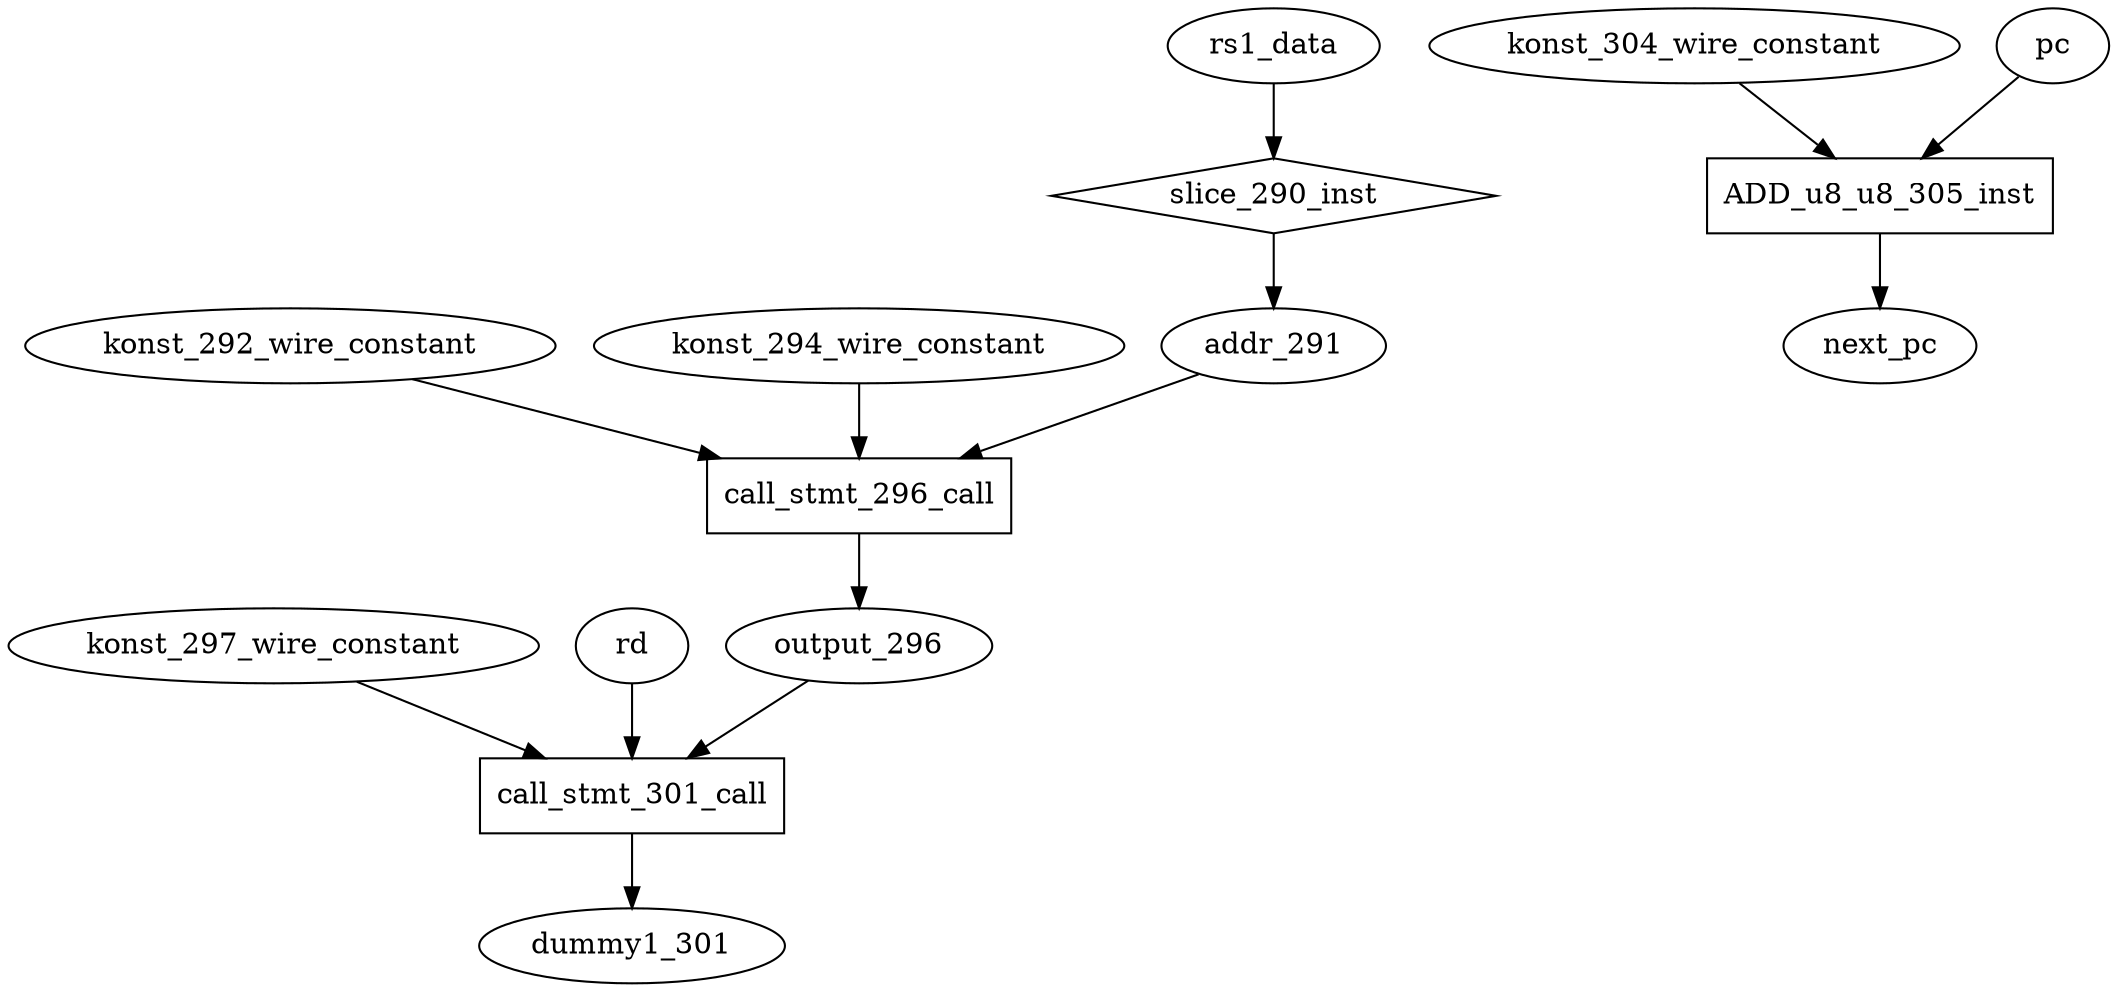 digraph data_path {
  addr_291 [shape=ellipse];
  dummy1_301 [shape=ellipse];
  konst_292_wire_constant [shape=ellipse];
  konst_294_wire_constant [shape=ellipse];
  konst_297_wire_constant [shape=ellipse];
  konst_304_wire_constant [shape=ellipse];
  output_296 [shape=ellipse];
  ADD_u8_u8_305_inst [shape=rectangle];
pc  -> ADD_u8_u8_305_inst;
konst_304_wire_constant  -> ADD_u8_u8_305_inst;
ADD_u8_u8_305_inst -> next_pc;
  call_stmt_296_call [shape=rectangle];
konst_292_wire_constant  -> call_stmt_296_call;
addr_291  -> call_stmt_296_call;
konst_294_wire_constant  -> call_stmt_296_call;
call_stmt_296_call -> output_296;
  call_stmt_301_call [shape=rectangle];
konst_297_wire_constant  -> call_stmt_301_call;
rd  -> call_stmt_301_call;
output_296  -> call_stmt_301_call;
call_stmt_301_call -> dummy1_301;
  slice_290_inst [shape=diamond];
rs1_data  -> slice_290_inst;
slice_290_inst -> addr_291;
}

